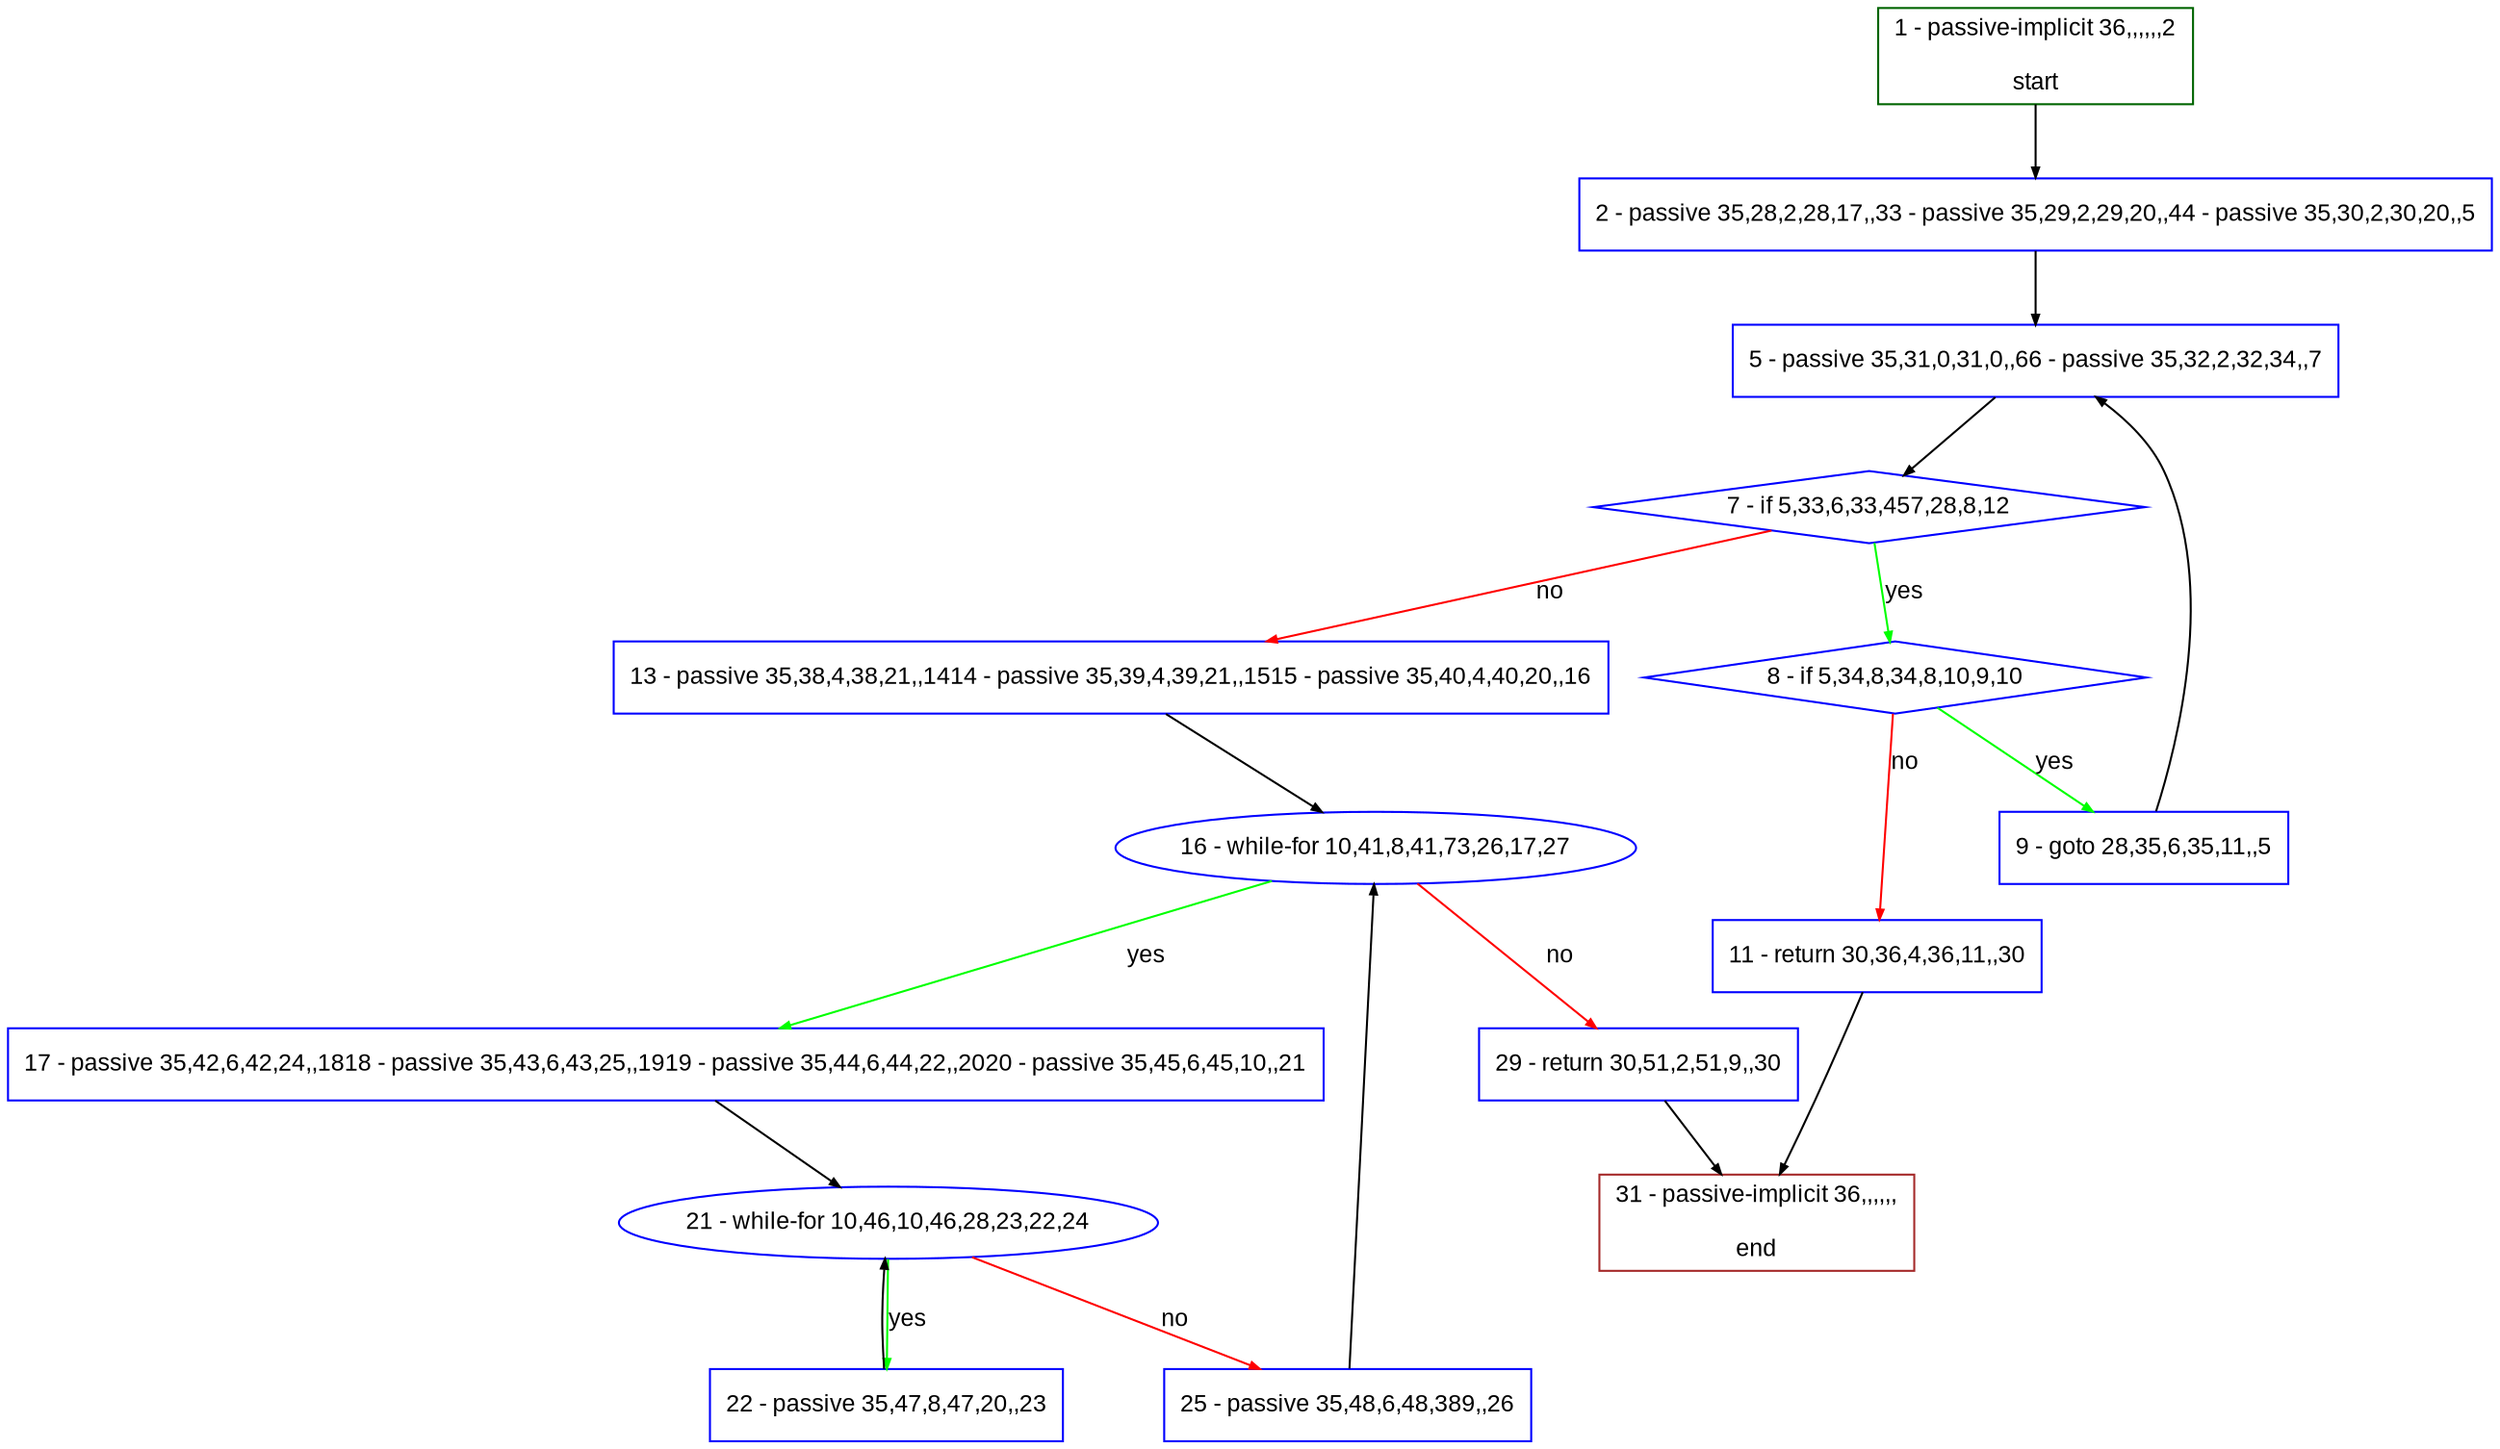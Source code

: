 digraph "" {
  graph [pack="true", label="", fontsize="12", packmode="clust", fontname="Arial", fillcolor="#FFFFCC", bgcolor="white", style="rounded,filled", compound="true"];
  node [node_initialized="no", label="", color="grey", fontsize="12", fillcolor="white", fontname="Arial", style="filled", shape="rectangle", compound="true", fixedsize="false"];
  edge [fontcolor="black", arrowhead="normal", arrowtail="none", arrowsize="0.5", ltail="", label="", color="black", fontsize="12", lhead="", fontname="Arial", dir="forward", compound="true"];
  __N1 [label="2 - passive 35,28,2,28,17,,33 - passive 35,29,2,29,20,,44 - passive 35,30,2,30,20,,5", color="#0000ff", fillcolor="#ffffff", style="filled", shape="box"];
  __N2 [label="1 - passive-implicit 36,,,,,,2\n\nstart", color="#006400", fillcolor="#ffffff", style="filled", shape="box"];
  __N3 [label="5 - passive 35,31,0,31,0,,66 - passive 35,32,2,32,34,,7", color="#0000ff", fillcolor="#ffffff", style="filled", shape="box"];
  __N4 [label="7 - if 5,33,6,33,457,28,8,12", color="#0000ff", fillcolor="#ffffff", style="filled", shape="diamond"];
  __N5 [label="8 - if 5,34,8,34,8,10,9,10", color="#0000ff", fillcolor="#ffffff", style="filled", shape="diamond"];
  __N6 [label="13 - passive 35,38,4,38,21,,1414 - passive 35,39,4,39,21,,1515 - passive 35,40,4,40,20,,16", color="#0000ff", fillcolor="#ffffff", style="filled", shape="box"];
  __N7 [label="9 - goto 28,35,6,35,11,,5", color="#0000ff", fillcolor="#ffffff", style="filled", shape="box"];
  __N8 [label="11 - return 30,36,4,36,11,,30", color="#0000ff", fillcolor="#ffffff", style="filled", shape="box"];
  __N9 [label="31 - passive-implicit 36,,,,,,\n\nend", color="#a52a2a", fillcolor="#ffffff", style="filled", shape="box"];
  __N10 [label="16 - while-for 10,41,8,41,73,26,17,27", color="#0000ff", fillcolor="#ffffff", style="filled", shape="oval"];
  __N11 [label="17 - passive 35,42,6,42,24,,1818 - passive 35,43,6,43,25,,1919 - passive 35,44,6,44,22,,2020 - passive 35,45,6,45,10,,21", color="#0000ff", fillcolor="#ffffff", style="filled", shape="box"];
  __N12 [label="29 - return 30,51,2,51,9,,30", color="#0000ff", fillcolor="#ffffff", style="filled", shape="box"];
  __N13 [label="21 - while-for 10,46,10,46,28,23,22,24", color="#0000ff", fillcolor="#ffffff", style="filled", shape="oval"];
  __N14 [label="22 - passive 35,47,8,47,20,,23", color="#0000ff", fillcolor="#ffffff", style="filled", shape="box"];
  __N15 [label="25 - passive 35,48,6,48,389,,26", color="#0000ff", fillcolor="#ffffff", style="filled", shape="box"];
  __N2 -> __N1 [arrowhead="normal", arrowtail="none", color="#000000", label="", dir="forward"];
  __N1 -> __N3 [arrowhead="normal", arrowtail="none", color="#000000", label="", dir="forward"];
  __N3 -> __N4 [arrowhead="normal", arrowtail="none", color="#000000", label="", dir="forward"];
  __N4 -> __N5 [arrowhead="normal", arrowtail="none", color="#00ff00", label="yes", dir="forward"];
  __N4 -> __N6 [arrowhead="normal", arrowtail="none", color="#ff0000", label="no", dir="forward"];
  __N5 -> __N7 [arrowhead="normal", arrowtail="none", color="#00ff00", label="yes", dir="forward"];
  __N5 -> __N8 [arrowhead="normal", arrowtail="none", color="#ff0000", label="no", dir="forward"];
  __N7 -> __N3 [arrowhead="normal", arrowtail="none", color="#000000", label="", dir="forward"];
  __N8 -> __N9 [arrowhead="normal", arrowtail="none", color="#000000", label="", dir="forward"];
  __N6 -> __N10 [arrowhead="normal", arrowtail="none", color="#000000", label="", dir="forward"];
  __N10 -> __N11 [arrowhead="normal", arrowtail="none", color="#00ff00", label="yes", dir="forward"];
  __N10 -> __N12 [arrowhead="normal", arrowtail="none", color="#ff0000", label="no", dir="forward"];
  __N11 -> __N13 [arrowhead="normal", arrowtail="none", color="#000000", label="", dir="forward"];
  __N13 -> __N14 [arrowhead="normal", arrowtail="none", color="#00ff00", label="yes", dir="forward"];
  __N14 -> __N13 [arrowhead="normal", arrowtail="none", color="#000000", label="", dir="forward"];
  __N13 -> __N15 [arrowhead="normal", arrowtail="none", color="#ff0000", label="no", dir="forward"];
  __N15 -> __N10 [arrowhead="normal", arrowtail="none", color="#000000", label="", dir="forward"];
  __N12 -> __N9 [arrowhead="normal", arrowtail="none", color="#000000", label="", dir="forward"];
}
